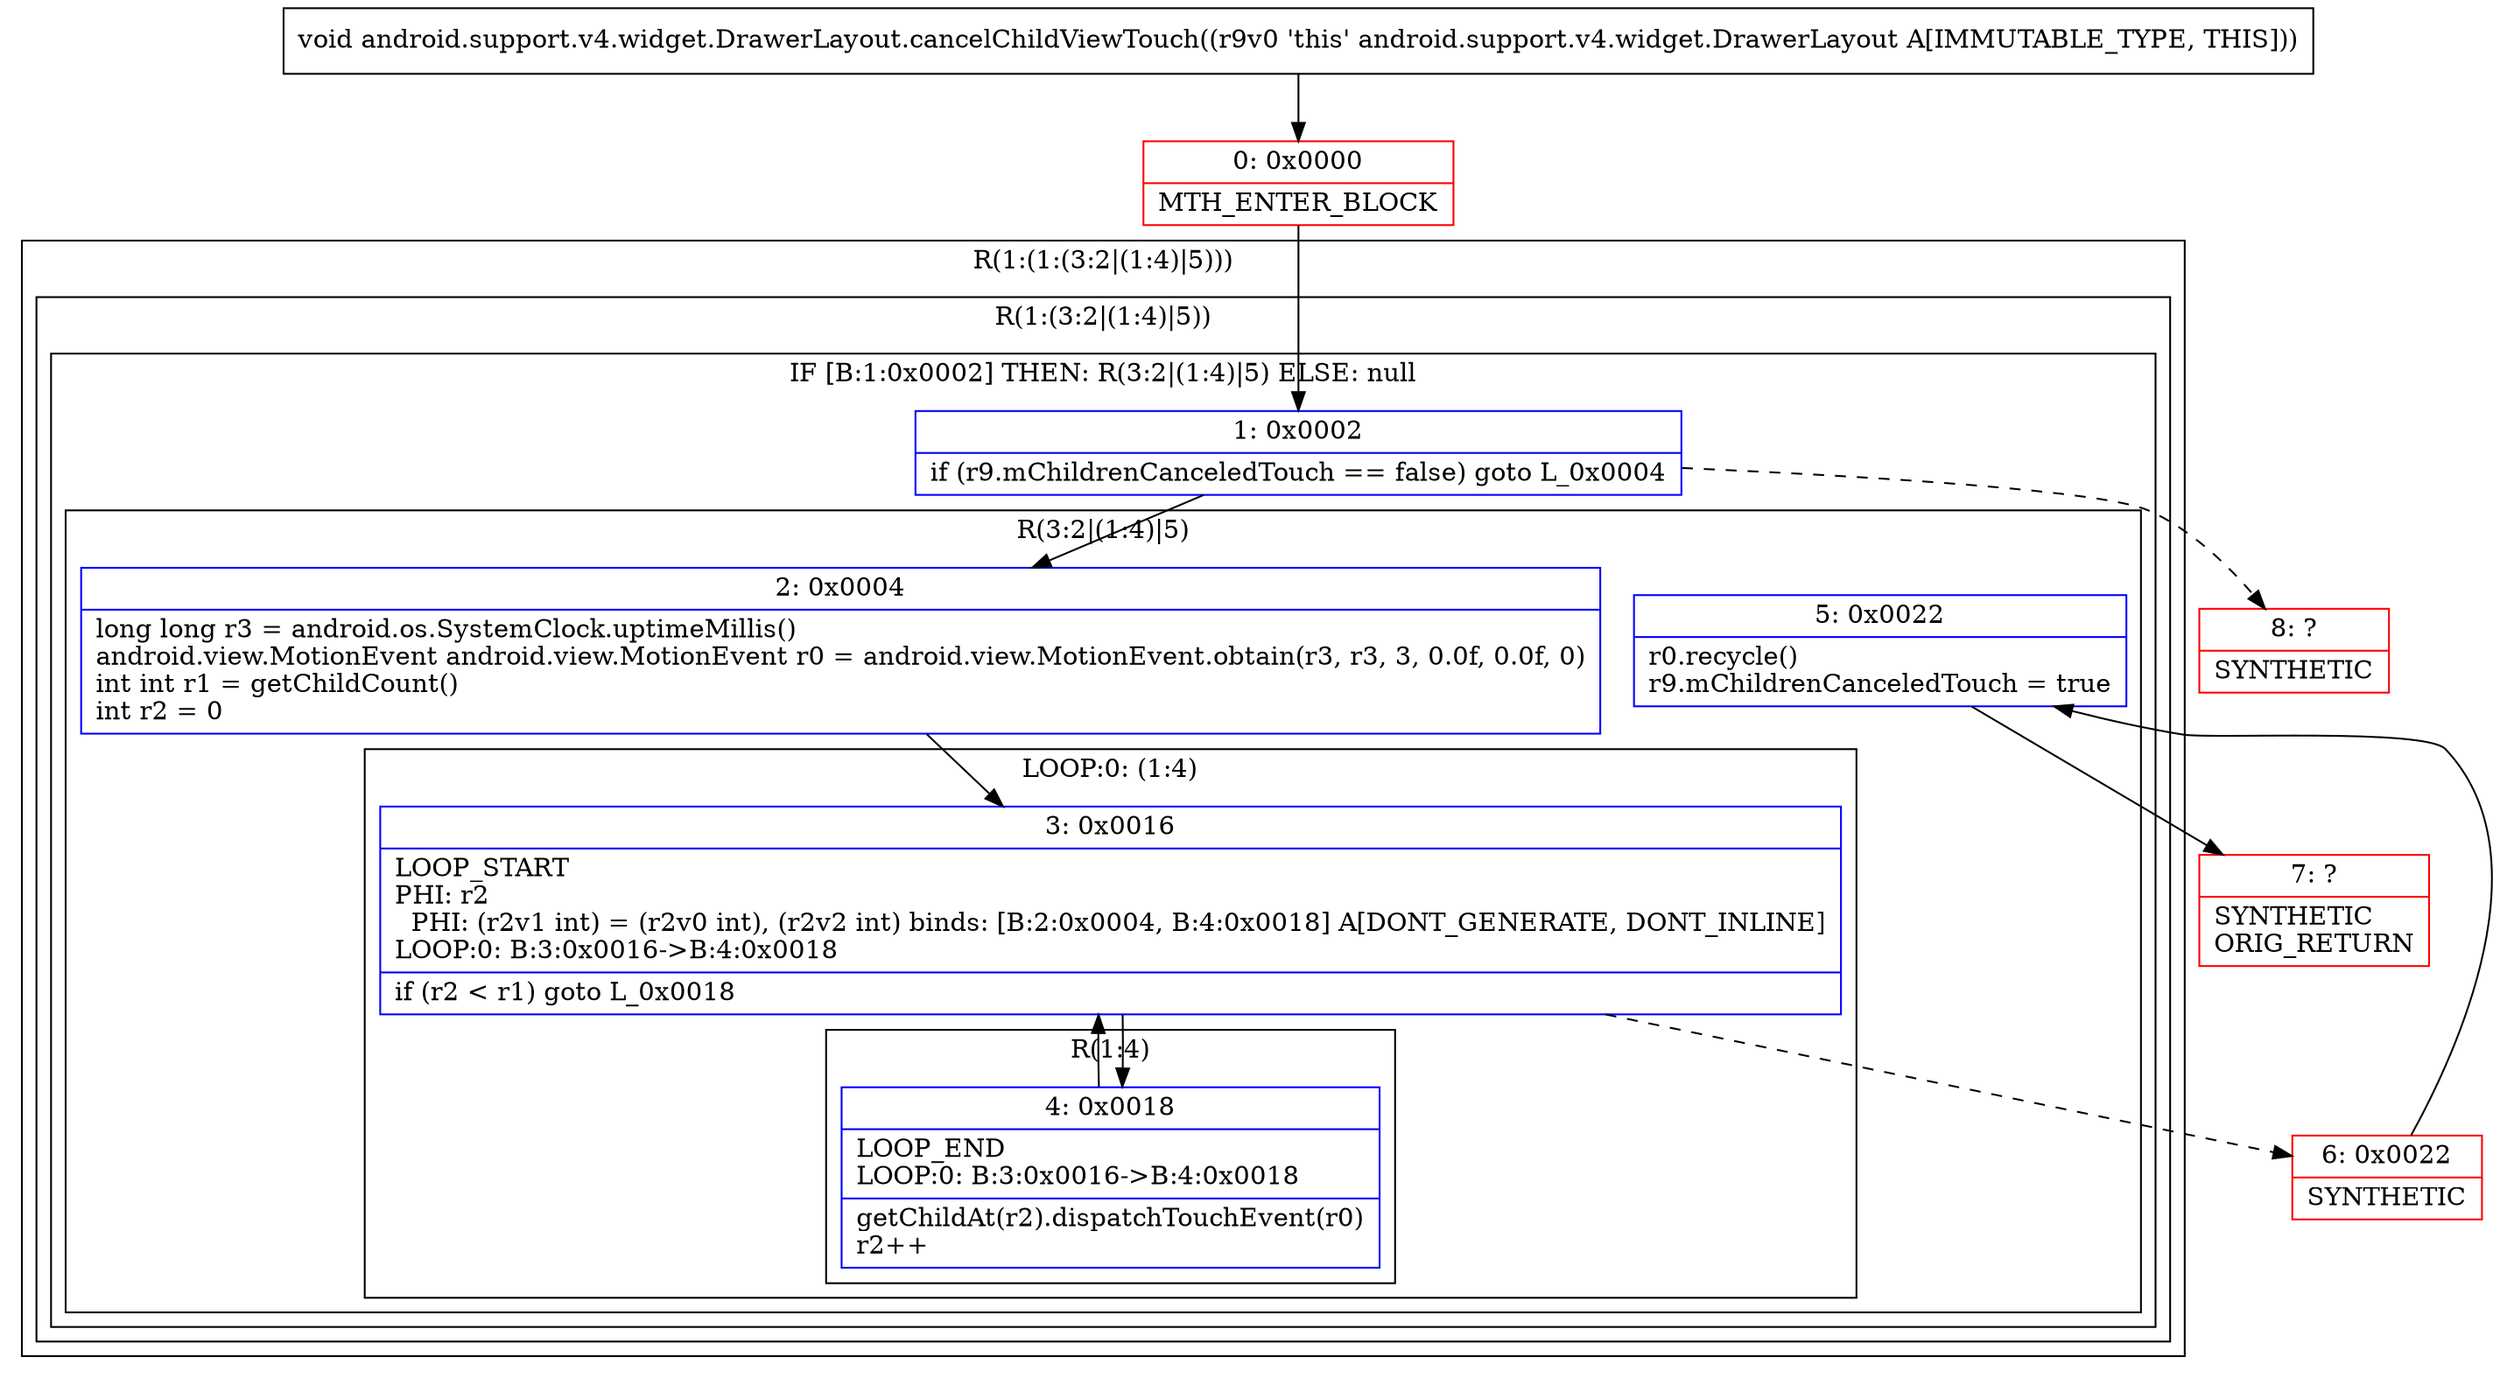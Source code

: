 digraph "CFG forandroid.support.v4.widget.DrawerLayout.cancelChildViewTouch()V" {
subgraph cluster_Region_1011469138 {
label = "R(1:(1:(3:2|(1:4)|5)))";
node [shape=record,color=blue];
subgraph cluster_Region_1240445944 {
label = "R(1:(3:2|(1:4)|5))";
node [shape=record,color=blue];
subgraph cluster_IfRegion_1211917793 {
label = "IF [B:1:0x0002] THEN: R(3:2|(1:4)|5) ELSE: null";
node [shape=record,color=blue];
Node_1 [shape=record,label="{1\:\ 0x0002|if (r9.mChildrenCanceledTouch == false) goto L_0x0004\l}"];
subgraph cluster_Region_2059893799 {
label = "R(3:2|(1:4)|5)";
node [shape=record,color=blue];
Node_2 [shape=record,label="{2\:\ 0x0004|long long r3 = android.os.SystemClock.uptimeMillis()\landroid.view.MotionEvent android.view.MotionEvent r0 = android.view.MotionEvent.obtain(r3, r3, 3, 0.0f, 0.0f, 0)\lint int r1 = getChildCount()\lint r2 = 0\l}"];
subgraph cluster_LoopRegion_1716943691 {
label = "LOOP:0: (1:4)";
node [shape=record,color=blue];
Node_3 [shape=record,label="{3\:\ 0x0016|LOOP_START\lPHI: r2 \l  PHI: (r2v1 int) = (r2v0 int), (r2v2 int) binds: [B:2:0x0004, B:4:0x0018] A[DONT_GENERATE, DONT_INLINE]\lLOOP:0: B:3:0x0016\-\>B:4:0x0018\l|if (r2 \< r1) goto L_0x0018\l}"];
subgraph cluster_Region_1435310977 {
label = "R(1:4)";
node [shape=record,color=blue];
Node_4 [shape=record,label="{4\:\ 0x0018|LOOP_END\lLOOP:0: B:3:0x0016\-\>B:4:0x0018\l|getChildAt(r2).dispatchTouchEvent(r0)\lr2++\l}"];
}
}
Node_5 [shape=record,label="{5\:\ 0x0022|r0.recycle()\lr9.mChildrenCanceledTouch = true\l}"];
}
}
}
}
Node_0 [shape=record,color=red,label="{0\:\ 0x0000|MTH_ENTER_BLOCK\l}"];
Node_6 [shape=record,color=red,label="{6\:\ 0x0022|SYNTHETIC\l}"];
Node_7 [shape=record,color=red,label="{7\:\ ?|SYNTHETIC\lORIG_RETURN\l}"];
Node_8 [shape=record,color=red,label="{8\:\ ?|SYNTHETIC\l}"];
MethodNode[shape=record,label="{void android.support.v4.widget.DrawerLayout.cancelChildViewTouch((r9v0 'this' android.support.v4.widget.DrawerLayout A[IMMUTABLE_TYPE, THIS])) }"];
MethodNode -> Node_0;
Node_1 -> Node_2;
Node_1 -> Node_8[style=dashed];
Node_2 -> Node_3;
Node_3 -> Node_4;
Node_3 -> Node_6[style=dashed];
Node_4 -> Node_3;
Node_5 -> Node_7;
Node_0 -> Node_1;
Node_6 -> Node_5;
}

